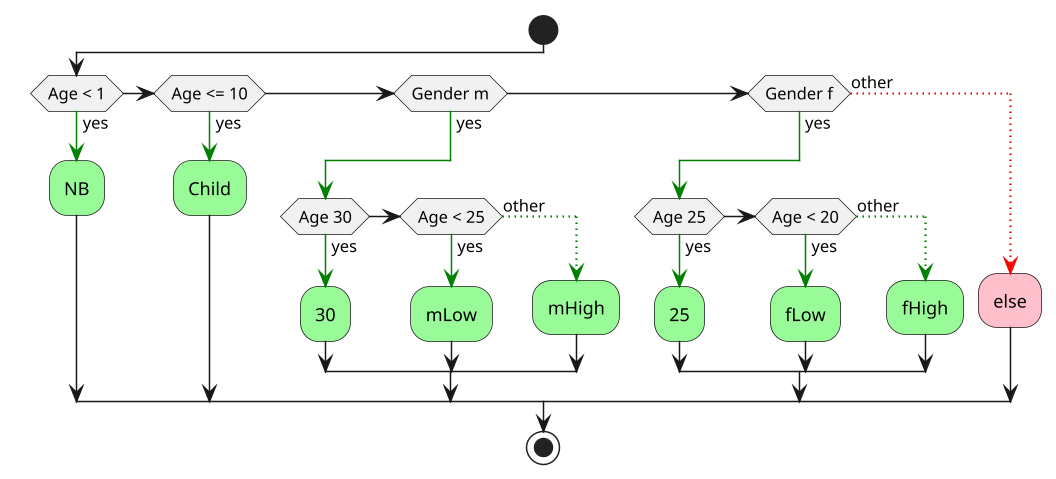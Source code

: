 @startuml
'!pragma useVerticalIf on
scale 1.5
start
if (Age < 1) then (yes)
    -[#green]->
    #palegreen:NB;
elseif (Age <= 10) then (yes)
    -[#green]->
    #palegreen:Child;
elseif (Gender m) then (yes)
    -[#green]->
    if (Age 30) then (yes)
        -[#green]->
        #palegreen:30;
    elseif (Age < 25) then (yes)
        -[#green]->
        #palegreen:mLow;
    else (other)
        -[#green,dotted]->
        #palegreen:mHigh;
    endif
elseif (Gender f) then (yes)
    -[#green]->
    if (Age 25) then (yes)
        -[#green]->
        #palegreen:25;
    elseif (Age < 20) then (yes)
        -[#green]->
        #palegreen:fLow;
    else (other)
        -[#green,dotted]->
        #palegreen:fHigh;
    endif
else (other)
    -[#red,dotted]->
    #pink:else;
endif
stop
@enduml